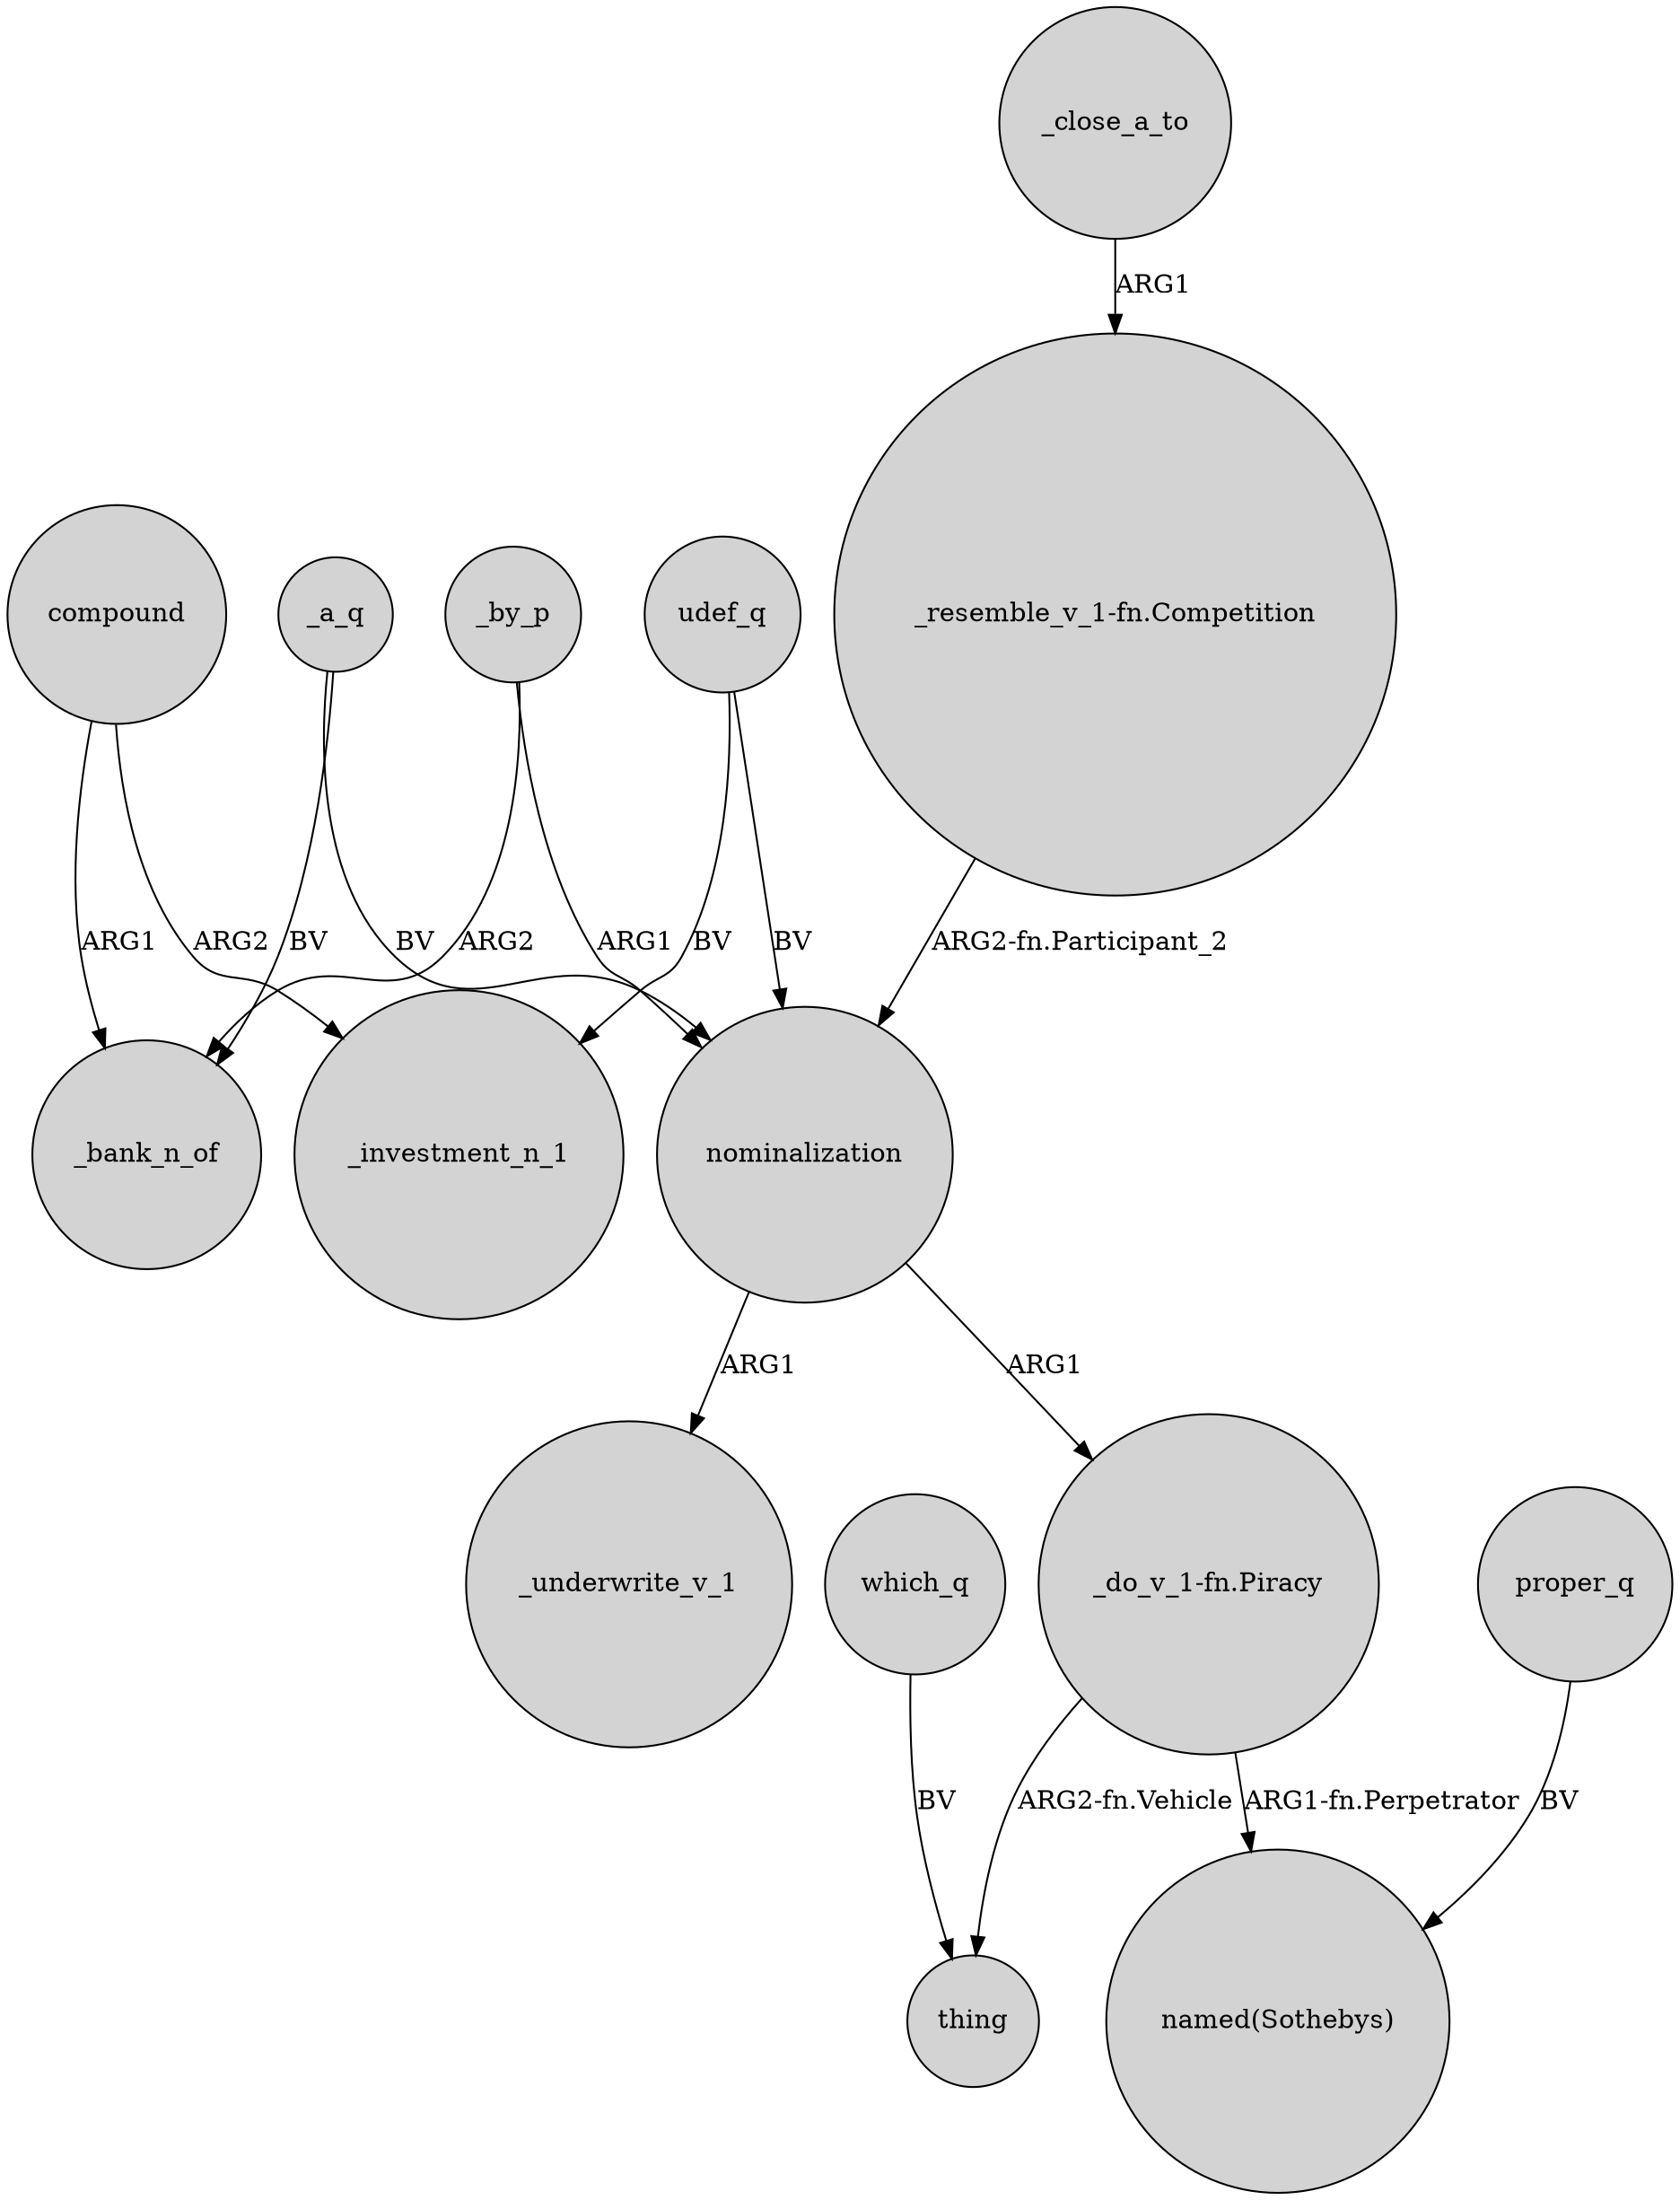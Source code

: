 digraph {
	node [shape=circle style=filled]
	compound -> _bank_n_of [label=ARG1]
	_by_p -> _bank_n_of [label=ARG2]
	_close_a_to -> "_resemble_v_1-fn.Competition" [label=ARG1]
	_a_q -> _bank_n_of [label=BV]
	"_resemble_v_1-fn.Competition" -> nominalization [label="ARG2-fn.Participant_2"]
	nominalization -> _underwrite_v_1 [label=ARG1]
	which_q -> thing [label=BV]
	_by_p -> nominalization [label=ARG1]
	_a_q -> nominalization [label=BV]
	nominalization -> "_do_v_1-fn.Piracy" [label=ARG1]
	compound -> _investment_n_1 [label=ARG2]
	udef_q -> _investment_n_1 [label=BV]
	"_do_v_1-fn.Piracy" -> "named(Sothebys)" [label="ARG1-fn.Perpetrator"]
	proper_q -> "named(Sothebys)" [label=BV]
	udef_q -> nominalization [label=BV]
	"_do_v_1-fn.Piracy" -> thing [label="ARG2-fn.Vehicle"]
}
